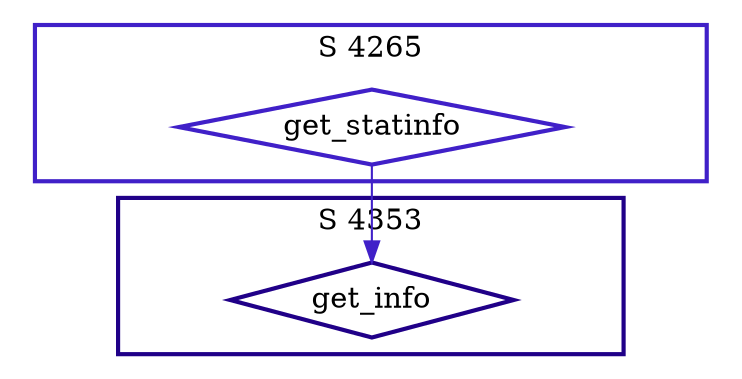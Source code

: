 digraph G {
  ratio=0.500000;
  "UV get_info (4353)" [shape=diamond, label="get_info", color="#200088",
                        style=bold];
  "UV get_statinfo (4265)" [shape=diamond, label="get_statinfo",
                            color="#4020C8", style=bold];
  
  subgraph cluster_4265 { label="S 4265";
    color="#4020C8";
    style=bold;
    "UV get_statinfo (4265)"; };
  subgraph cluster_4353 { label="S 4353";
    color="#200088";
    style=bold;
    "UV get_info (4353)"; };
  
  "UV get_statinfo (4265)" -> "UV get_info (4353)" [color="#4020C8"];
  
  }